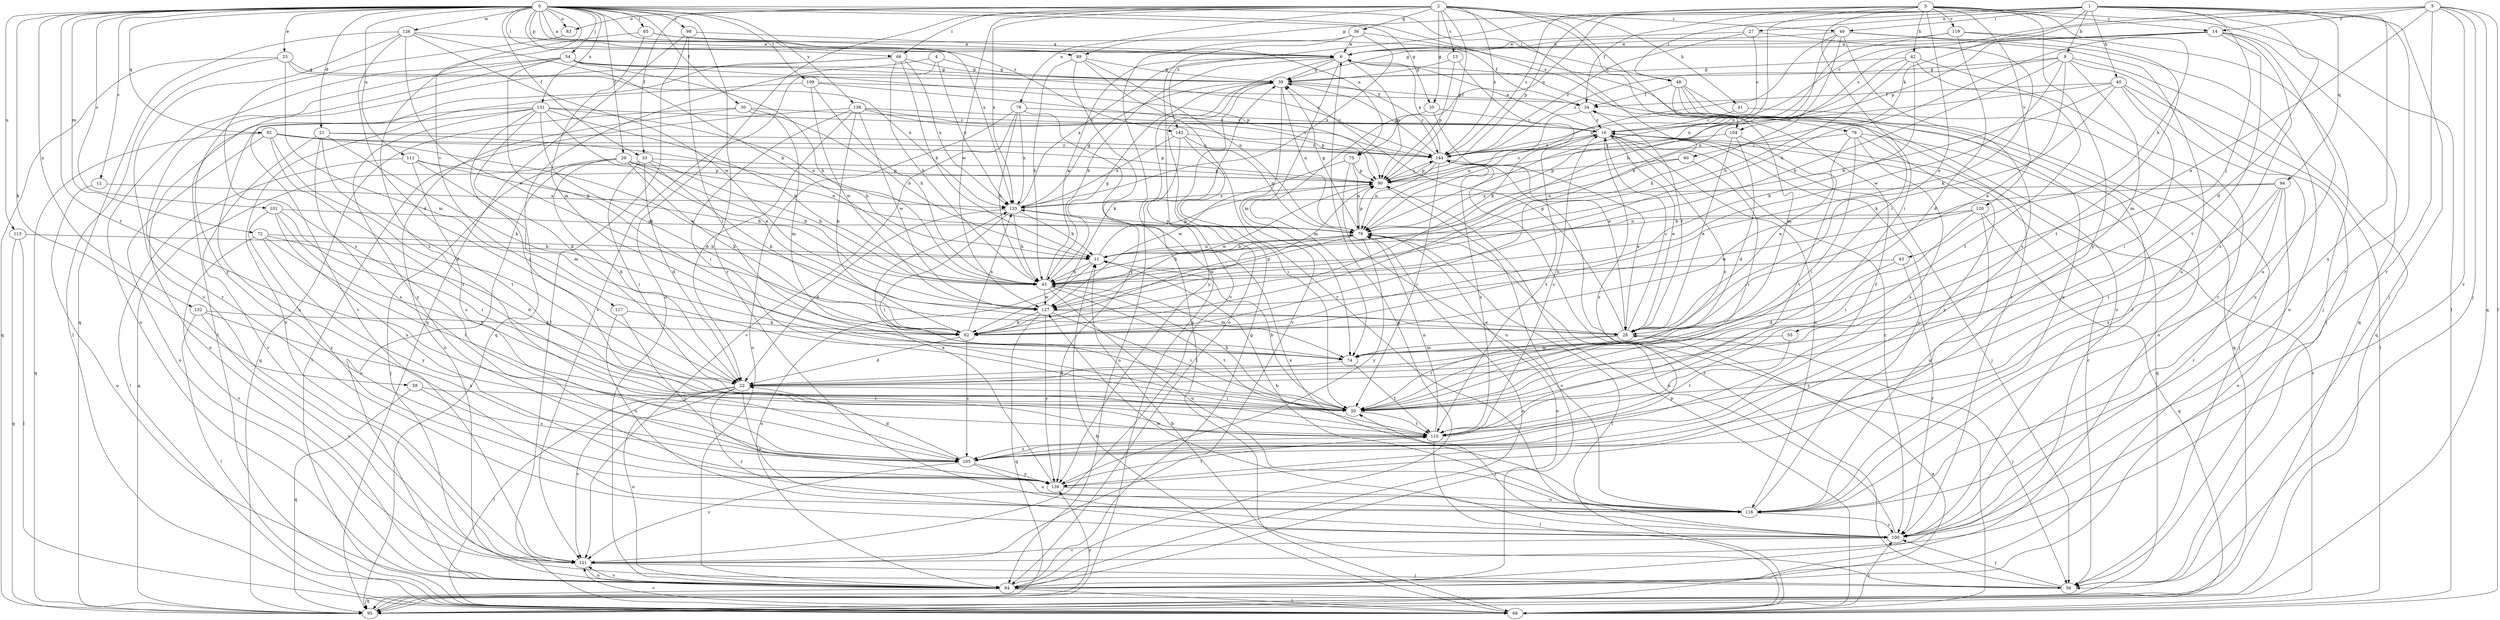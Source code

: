 strict digraph  {
0;
1;
2;
3;
4;
5;
6;
9;
11;
12;
13;
14;
16;
21;
22;
25;
27;
28;
29;
30;
33;
34;
35;
36;
39;
40;
41;
42;
43;
45;
48;
49;
50;
54;
55;
56;
58;
60;
62;
65;
66;
68;
72;
74;
75;
76;
78;
79;
83;
84;
89;
90;
92;
94;
95;
98;
100;
101;
104;
105;
109;
110;
111;
113;
116;
117;
119;
120;
121;
126;
127;
131;
132;
133;
138;
139;
142;
144;
0 -> 6  [label=a];
0 -> 12  [label=c];
0 -> 21  [label=d];
0 -> 25  [label=e];
0 -> 29  [label=f];
0 -> 30  [label=f];
0 -> 33  [label=f];
0 -> 35  [label=g];
0 -> 48  [label=i];
0 -> 54  [label=j];
0 -> 58  [label=k];
0 -> 65  [label=l];
0 -> 66  [label=l];
0 -> 72  [label=m];
0 -> 75  [label=n];
0 -> 83  [label=o];
0 -> 89  [label=p];
0 -> 92  [label=q];
0 -> 98  [label=r];
0 -> 100  [label=r];
0 -> 101  [label=s];
0 -> 104  [label=s];
0 -> 109  [label=t];
0 -> 110  [label=t];
0 -> 111  [label=u];
0 -> 113  [label=u];
0 -> 117  [label=v];
0 -> 126  [label=w];
0 -> 131  [label=x];
0 -> 132  [label=x];
0 -> 133  [label=x];
0 -> 138  [label=y];
0 -> 142  [label=z];
1 -> 9  [label=b];
1 -> 22  [label=d];
1 -> 27  [label=e];
1 -> 40  [label=h];
1 -> 48  [label=i];
1 -> 49  [label=i];
1 -> 55  [label=j];
1 -> 56  [label=j];
1 -> 60  [label=k];
1 -> 75  [label=n];
1 -> 89  [label=p];
1 -> 94  [label=q];
1 -> 100  [label=r];
1 -> 116  [label=u];
1 -> 142  [label=z];
2 -> 13  [label=c];
2 -> 33  [label=f];
2 -> 35  [label=g];
2 -> 36  [label=g];
2 -> 41  [label=h];
2 -> 49  [label=i];
2 -> 50  [label=i];
2 -> 62  [label=k];
2 -> 66  [label=l];
2 -> 76  [label=n];
2 -> 78  [label=n];
2 -> 83  [label=o];
2 -> 84  [label=o];
2 -> 90  [label=p];
2 -> 127  [label=w];
2 -> 133  [label=x];
2 -> 144  [label=z];
3 -> 14  [label=c];
3 -> 28  [label=e];
3 -> 34  [label=f];
3 -> 42  [label=h];
3 -> 43  [label=h];
3 -> 50  [label=i];
3 -> 68  [label=l];
3 -> 79  [label=n];
3 -> 90  [label=p];
3 -> 119  [label=v];
3 -> 120  [label=v];
3 -> 139  [label=y];
3 -> 144  [label=z];
4 -> 39  [label=g];
4 -> 95  [label=q];
4 -> 121  [label=v];
4 -> 133  [label=x];
5 -> 14  [label=c];
5 -> 16  [label=c];
5 -> 28  [label=e];
5 -> 56  [label=j];
5 -> 68  [label=l];
5 -> 90  [label=p];
5 -> 95  [label=q];
5 -> 100  [label=r];
5 -> 121  [label=v];
6 -> 39  [label=g];
6 -> 45  [label=h];
6 -> 74  [label=m];
6 -> 84  [label=o];
6 -> 90  [label=p];
6 -> 100  [label=r];
9 -> 28  [label=e];
9 -> 39  [label=g];
9 -> 45  [label=h];
9 -> 56  [label=j];
9 -> 74  [label=m];
9 -> 95  [label=q];
9 -> 127  [label=w];
9 -> 144  [label=z];
11 -> 45  [label=h];
11 -> 79  [label=n];
11 -> 84  [label=o];
11 -> 90  [label=p];
12 -> 84  [label=o];
12 -> 133  [label=x];
13 -> 39  [label=g];
13 -> 62  [label=k];
13 -> 90  [label=p];
14 -> 6  [label=a];
14 -> 39  [label=g];
14 -> 45  [label=h];
14 -> 95  [label=q];
14 -> 104  [label=s];
14 -> 105  [label=s];
14 -> 110  [label=t];
14 -> 116  [label=u];
16 -> 6  [label=a];
16 -> 28  [label=e];
16 -> 56  [label=j];
16 -> 100  [label=r];
16 -> 105  [label=s];
16 -> 110  [label=t];
16 -> 116  [label=u];
16 -> 144  [label=z];
21 -> 11  [label=b];
21 -> 62  [label=k];
21 -> 105  [label=s];
21 -> 110  [label=t];
21 -> 121  [label=v];
21 -> 144  [label=z];
22 -> 50  [label=i];
22 -> 68  [label=l];
22 -> 84  [label=o];
22 -> 100  [label=r];
22 -> 116  [label=u];
22 -> 121  [label=v];
25 -> 39  [label=g];
25 -> 68  [label=l];
25 -> 74  [label=m];
25 -> 95  [label=q];
25 -> 133  [label=x];
27 -> 6  [label=a];
27 -> 16  [label=c];
27 -> 62  [label=k];
27 -> 144  [label=z];
28 -> 16  [label=c];
28 -> 34  [label=f];
28 -> 39  [label=g];
28 -> 50  [label=i];
28 -> 56  [label=j];
28 -> 74  [label=m];
29 -> 22  [label=d];
29 -> 45  [label=h];
29 -> 56  [label=j];
29 -> 62  [label=k];
29 -> 79  [label=n];
29 -> 90  [label=p];
29 -> 95  [label=q];
30 -> 11  [label=b];
30 -> 16  [label=c];
30 -> 74  [label=m];
30 -> 84  [label=o];
30 -> 95  [label=q];
33 -> 22  [label=d];
33 -> 45  [label=h];
33 -> 50  [label=i];
33 -> 62  [label=k];
33 -> 84  [label=o];
33 -> 90  [label=p];
34 -> 16  [label=c];
34 -> 79  [label=n];
35 -> 16  [label=c];
35 -> 28  [label=e];
35 -> 74  [label=m];
36 -> 6  [label=a];
36 -> 84  [label=o];
36 -> 95  [label=q];
36 -> 121  [label=v];
36 -> 133  [label=x];
39 -> 34  [label=f];
39 -> 62  [label=k];
39 -> 79  [label=n];
39 -> 121  [label=v];
39 -> 139  [label=y];
39 -> 144  [label=z];
40 -> 11  [label=b];
40 -> 34  [label=f];
40 -> 50  [label=i];
40 -> 62  [label=k];
40 -> 68  [label=l];
40 -> 116  [label=u];
40 -> 144  [label=z];
41 -> 16  [label=c];
41 -> 56  [label=j];
42 -> 39  [label=g];
42 -> 45  [label=h];
42 -> 62  [label=k];
42 -> 79  [label=n];
42 -> 100  [label=r];
42 -> 110  [label=t];
43 -> 22  [label=d];
43 -> 45  [label=h];
43 -> 100  [label=r];
45 -> 6  [label=a];
45 -> 39  [label=g];
45 -> 74  [label=m];
45 -> 110  [label=t];
45 -> 116  [label=u];
45 -> 127  [label=w];
48 -> 34  [label=f];
48 -> 74  [label=m];
48 -> 84  [label=o];
48 -> 95  [label=q];
48 -> 100  [label=r];
48 -> 116  [label=u];
49 -> 6  [label=a];
49 -> 45  [label=h];
49 -> 62  [label=k];
49 -> 79  [label=n];
49 -> 84  [label=o];
49 -> 105  [label=s];
49 -> 116  [label=u];
50 -> 11  [label=b];
50 -> 16  [label=c];
50 -> 45  [label=h];
50 -> 110  [label=t];
54 -> 39  [label=g];
54 -> 45  [label=h];
54 -> 62  [label=k];
54 -> 84  [label=o];
54 -> 90  [label=p];
54 -> 100  [label=r];
54 -> 139  [label=y];
54 -> 144  [label=z];
55 -> 74  [label=m];
55 -> 110  [label=t];
56 -> 11  [label=b];
56 -> 16  [label=c];
56 -> 100  [label=r];
56 -> 144  [label=z];
58 -> 50  [label=i];
58 -> 95  [label=q];
58 -> 105  [label=s];
60 -> 50  [label=i];
60 -> 79  [label=n];
60 -> 90  [label=p];
62 -> 22  [label=d];
62 -> 90  [label=p];
62 -> 105  [label=s];
62 -> 133  [label=x];
65 -> 6  [label=a];
65 -> 34  [label=f];
65 -> 74  [label=m];
65 -> 105  [label=s];
66 -> 11  [label=b];
66 -> 39  [label=g];
66 -> 45  [label=h];
66 -> 68  [label=l];
66 -> 121  [label=v];
66 -> 133  [label=x];
68 -> 11  [label=b];
68 -> 16  [label=c];
68 -> 90  [label=p];
68 -> 100  [label=r];
68 -> 121  [label=v];
68 -> 144  [label=z];
72 -> 11  [label=b];
72 -> 22  [label=d];
72 -> 110  [label=t];
72 -> 121  [label=v];
72 -> 139  [label=y];
74 -> 22  [label=d];
74 -> 110  [label=t];
75 -> 79  [label=n];
75 -> 90  [label=p];
75 -> 116  [label=u];
75 -> 127  [label=w];
76 -> 28  [label=e];
76 -> 50  [label=i];
76 -> 95  [label=q];
76 -> 105  [label=s];
76 -> 139  [label=y];
76 -> 144  [label=z];
78 -> 16  [label=c];
78 -> 45  [label=h];
78 -> 68  [label=l];
78 -> 84  [label=o];
78 -> 121  [label=v];
78 -> 133  [label=x];
79 -> 11  [label=b];
79 -> 39  [label=g];
79 -> 45  [label=h];
79 -> 68  [label=l];
79 -> 84  [label=o];
79 -> 90  [label=p];
79 -> 127  [label=w];
79 -> 139  [label=y];
83 -> 105  [label=s];
84 -> 6  [label=a];
84 -> 39  [label=g];
84 -> 68  [label=l];
84 -> 79  [label=n];
84 -> 95  [label=q];
84 -> 121  [label=v];
89 -> 39  [label=g];
89 -> 45  [label=h];
89 -> 79  [label=n];
89 -> 100  [label=r];
89 -> 139  [label=y];
90 -> 16  [label=c];
90 -> 84  [label=o];
90 -> 127  [label=w];
90 -> 133  [label=x];
90 -> 144  [label=z];
92 -> 22  [label=d];
92 -> 84  [label=o];
92 -> 90  [label=p];
92 -> 95  [label=q];
92 -> 110  [label=t];
92 -> 127  [label=w];
92 -> 144  [label=z];
94 -> 11  [label=b];
94 -> 50  [label=i];
94 -> 84  [label=o];
94 -> 100  [label=r];
94 -> 105  [label=s];
94 -> 133  [label=x];
95 -> 28  [label=e];
95 -> 139  [label=y];
98 -> 6  [label=a];
98 -> 50  [label=i];
98 -> 68  [label=l];
98 -> 95  [label=q];
100 -> 50  [label=i];
100 -> 79  [label=n];
100 -> 121  [label=v];
100 -> 127  [label=w];
101 -> 50  [label=i];
101 -> 79  [label=n];
101 -> 105  [label=s];
101 -> 110  [label=t];
101 -> 139  [label=y];
104 -> 22  [label=d];
104 -> 28  [label=e];
104 -> 110  [label=t];
104 -> 144  [label=z];
105 -> 22  [label=d];
105 -> 34  [label=f];
105 -> 116  [label=u];
105 -> 121  [label=v];
105 -> 139  [label=y];
109 -> 34  [label=f];
109 -> 45  [label=h];
109 -> 121  [label=v];
109 -> 127  [label=w];
109 -> 144  [label=z];
110 -> 16  [label=c];
110 -> 68  [label=l];
110 -> 79  [label=n];
110 -> 105  [label=s];
110 -> 144  [label=z];
111 -> 45  [label=h];
111 -> 68  [label=l];
111 -> 74  [label=m];
111 -> 90  [label=p];
111 -> 105  [label=s];
113 -> 11  [label=b];
113 -> 68  [label=l];
113 -> 95  [label=q];
116 -> 11  [label=b];
116 -> 16  [label=c];
116 -> 100  [label=r];
116 -> 133  [label=x];
117 -> 62  [label=k];
117 -> 116  [label=u];
117 -> 139  [label=y];
119 -> 6  [label=a];
119 -> 22  [label=d];
119 -> 56  [label=j];
119 -> 79  [label=n];
119 -> 110  [label=t];
120 -> 50  [label=i];
120 -> 79  [label=n];
120 -> 95  [label=q];
120 -> 116  [label=u];
120 -> 127  [label=w];
121 -> 56  [label=j];
121 -> 84  [label=o];
126 -> 6  [label=a];
126 -> 22  [label=d];
126 -> 28  [label=e];
126 -> 45  [label=h];
126 -> 95  [label=q];
126 -> 121  [label=v];
126 -> 127  [label=w];
127 -> 28  [label=e];
127 -> 50  [label=i];
127 -> 62  [label=k];
127 -> 95  [label=q];
127 -> 139  [label=y];
131 -> 16  [label=c];
131 -> 22  [label=d];
131 -> 28  [label=e];
131 -> 45  [label=h];
131 -> 50  [label=i];
131 -> 62  [label=k];
131 -> 79  [label=n];
131 -> 84  [label=o];
131 -> 116  [label=u];
131 -> 139  [label=y];
132 -> 62  [label=k];
132 -> 68  [label=l];
132 -> 105  [label=s];
132 -> 121  [label=v];
133 -> 6  [label=a];
133 -> 11  [label=b];
133 -> 22  [label=d];
133 -> 39  [label=g];
133 -> 45  [label=h];
133 -> 50  [label=i];
133 -> 79  [label=n];
138 -> 16  [label=c];
138 -> 22  [label=d];
138 -> 50  [label=i];
138 -> 62  [label=k];
138 -> 68  [label=l];
138 -> 90  [label=p];
138 -> 127  [label=w];
138 -> 144  [label=z];
139 -> 110  [label=t];
139 -> 116  [label=u];
139 -> 133  [label=x];
142 -> 50  [label=i];
142 -> 79  [label=n];
142 -> 84  [label=o];
142 -> 133  [label=x];
142 -> 144  [label=z];
144 -> 6  [label=a];
144 -> 28  [label=e];
144 -> 39  [label=g];
144 -> 50  [label=i];
144 -> 79  [label=n];
144 -> 90  [label=p];
}
